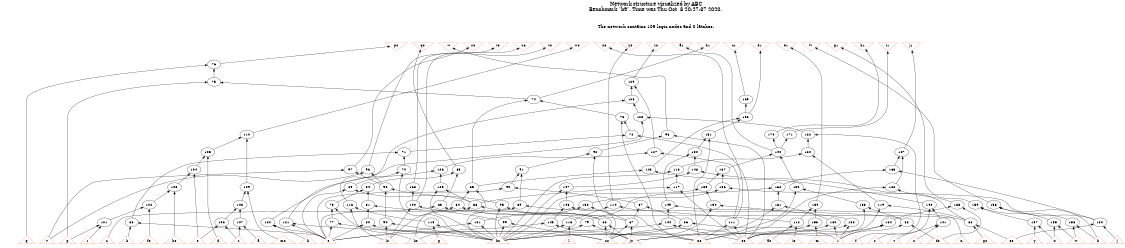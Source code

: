 # Network structure generated by ABC

digraph network {
size = "7.5,10";
center = true;
edge [dir = back];

{
  node [shape = plaintext];
  edge [style = invis];
  LevelTitle1 [label=""];
  LevelTitle2 [label=""];
  Level11 [label = ""];
  Level10 [label = ""];
  Level9 [label = ""];
  Level8 [label = ""];
  Level7 [label = ""];
  Level6 [label = ""];
  Level5 [label = ""];
  Level4 [label = ""];
  Level3 [label = ""];
  Level2 [label = ""];
  Level1 [label = ""];
  Level0 [label = ""];
  LevelTitle1 ->  LevelTitle2 ->  Level11 ->  Level10 ->  Level9 ->  Level8 ->  Level7 ->  Level6 ->  Level5 ->  Level4 ->  Level3 ->  Level2 ->  Level1 ->  Level0;
}

{
  rank = same;
  LevelTitle1;
  title1 [shape=plaintext,
          fontsize=20,
          fontname = "Times-Roman",
          label="Network structure visualized by ABC\nBenchmark \"b9\". Time was Thu Oct  8 20:27:37 2020. "
         ];
}

{
  rank = same;
  LevelTitle2;
  title2 [shape=plaintext,
          fontsize=18,
          fontname = "Times-Roman",
          label="The network contains 109 logic nodes and 0 latches.\n"
         ];
}

{
  rank = same;
  Level11;
  Node42 [label = "p0", shape = invtriangle, color = coral, fillcolor = coral];
  Node43 [label = "q0", shape = invtriangle, color = coral, fillcolor = coral];
  Node44 [label = "r0", shape = invtriangle, color = coral, fillcolor = coral];
  Node45 [label = "s0", shape = invtriangle, color = coral, fillcolor = coral];
  Node46 [label = "t0", shape = invtriangle, color = coral, fillcolor = coral];
  Node47 [label = "u0", shape = invtriangle, color = coral, fillcolor = coral];
  Node48 [label = "v0", shape = invtriangle, color = coral, fillcolor = coral];
  Node49 [label = "w0", shape = invtriangle, color = coral, fillcolor = coral];
  Node50 [label = "x0", shape = invtriangle, color = coral, fillcolor = coral];
  Node51 [label = "y0", shape = invtriangle, color = coral, fillcolor = coral];
  Node52 [label = "z0", shape = invtriangle, color = coral, fillcolor = coral];
  Node53 [label = "a1", shape = invtriangle, color = coral, fillcolor = coral];
  Node54 [label = "b1", shape = invtriangle, color = coral, fillcolor = coral];
  Node55 [label = "c1", shape = invtriangle, color = coral, fillcolor = coral];
  Node56 [label = "d1", shape = invtriangle, color = coral, fillcolor = coral];
  Node57 [label = "e1", shape = invtriangle, color = coral, fillcolor = coral];
  Node58 [label = "f1", shape = invtriangle, color = coral, fillcolor = coral];
  Node59 [label = "g1", shape = invtriangle, color = coral, fillcolor = coral];
  Node60 [label = "h1", shape = invtriangle, color = coral, fillcolor = coral];
  Node61 [label = "i1", shape = invtriangle, color = coral, fillcolor = coral];
  Node62 [label = "j1", shape = invtriangle, color = coral, fillcolor = coral];
}

{
  rank = same;
  Level10;
  Node76 [label = "76\n", shape = ellipse];
}

{
  rank = same;
  Level9;
  Node75 [label = "75\n", shape = ellipse];
  Node129 [label = "129\n", shape = ellipse];
}

{
  rank = same;
  Level8;
  Node74 [label = "74\n", shape = ellipse];
  Node128 [label = "128\n", shape = ellipse];
  Node169 [label = "169\n", shape = ellipse];
}

{
  rank = same;
  Level7;
  Node73 [label = "73\n", shape = ellipse];
  Node123 [label = "123\n", shape = ellipse];
  Node152 [label = "152\n", shape = ellipse];
}

{
  rank = same;
  Level6;
  Node72 [label = "72\n", shape = ellipse];
  Node93 [label = "93\n", shape = ellipse];
  Node110 [label = "110\n", shape = ellipse];
  Node122 [label = "122\n", shape = ellipse];
  Node151 [label = "151\n", shape = ellipse];
  Node170 [label = "170\n", shape = ellipse];
  Node171 [label = "171\n", shape = ellipse];
}

{
  rank = same;
  Level5;
  Node71 [label = "71\n", shape = ellipse];
  Node92 [label = "92\n", shape = ellipse];
  Node105 [label = "105\n", shape = ellipse];
  Node120 [label = "120\n", shape = ellipse];
  Node127 [label = "127\n", shape = ellipse];
  Node140 [label = "140\n", shape = ellipse];
  Node150 [label = "150\n", shape = ellipse];
  Node167 [label = "167\n", shape = ellipse];
}

{
  rank = same;
  Level4;
  Node70 [label = "70\n", shape = ellipse];
  Node85 [label = "85\n", shape = ellipse];
  Node91 [label = "91\n", shape = ellipse];
  Node97 [label = "97\n", shape = ellipse];
  Node98 [label = "98\n", shape = ellipse];
  Node104 [label = "104\n", shape = ellipse];
  Node118 [label = "118\n", shape = ellipse];
  Node126 [label = "126\n", shape = ellipse];
  Node137 [label = "137\n", shape = ellipse];
  Node143 [label = "143\n", shape = ellipse];
  Node148 [label = "148\n", shape = ellipse];
  Node163 [label = "163\n", shape = ellipse];
}

{
  rank = same;
  Level3;
  Node65 [label = "65\n", shape = ellipse];
  Node69 [label = "69\n", shape = ellipse];
  Node84 [label = "84\n", shape = ellipse];
  Node90 [label = "90\n", shape = ellipse];
  Node96 [label = "96\n", shape = ellipse];
  Node103 [label = "103\n", shape = ellipse];
  Node109 [label = "109\n", shape = ellipse];
  Node117 [label = "117\n", shape = ellipse];
  Node125 [label = "125\n", shape = ellipse];
  Node135 [label = "135\n", shape = ellipse];
  Node136 [label = "136\n", shape = ellipse];
  Node139 [label = "139\n", shape = ellipse];
  Node147 [label = "147\n", shape = ellipse];
  Node162 [label = "162\n", shape = ellipse];
  Node166 [label = "166\n", shape = ellipse];
  Node168 [label = "168\n", shape = ellipse];
}

{
  rank = same;
  Level2;
  Node64 [label = "64\n", shape = ellipse];
  Node68 [label = "68\n", shape = ellipse];
  Node78 [label = "78\n", shape = ellipse];
  Node81 [label = "81\n", shape = ellipse];
  Node83 [label = "83\n", shape = ellipse];
  Node87 [label = "87\n", shape = ellipse];
  Node89 [label = "89\n", shape = ellipse];
  Node95 [label = "95\n", shape = ellipse];
  Node100 [label = "100\n", shape = ellipse];
  Node102 [label = "102\n", shape = ellipse];
  Node108 [label = "108\n", shape = ellipse];
  Node114 [label = "114\n", shape = ellipse];
  Node116 [label = "116\n", shape = ellipse];
  Node119 [label = "119\n", shape = ellipse];
  Node132 [label = "132\n", shape = ellipse];
  Node134 [label = "134\n", shape = ellipse];
  Node138 [label = "138\n", shape = ellipse];
  Node142 [label = "142\n", shape = ellipse];
  Node146 [label = "146\n", shape = ellipse];
  Node149 [label = "149\n", shape = ellipse];
  Node154 [label = "154\n", shape = ellipse];
  Node156 [label = "156\n", shape = ellipse];
  Node159 [label = "159\n", shape = ellipse];
  Node161 [label = "161\n", shape = ellipse];
  Node165 [label = "165\n", shape = ellipse];
}

{
  rank = same;
  Level1;
  Node63 [label = "63\n", shape = ellipse];
  Node66 [label = "66\n", shape = ellipse];
  Node67 [label = "67\n", shape = ellipse];
  Node77 [label = "77\n", shape = ellipse];
  Node79 [label = "79\n", shape = ellipse];
  Node80 [label = "80\n", shape = ellipse];
  Node82 [label = "82\n", shape = ellipse];
  Node86 [label = "86\n", shape = ellipse];
  Node88 [label = "88\n", shape = ellipse];
  Node94 [label = "94\n", shape = ellipse];
  Node99 [label = "99\n", shape = ellipse];
  Node101 [label = "101\n", shape = ellipse];
  Node106 [label = "106\n", shape = ellipse];
  Node107 [label = "107\n", shape = ellipse];
  Node111 [label = "111\n", shape = ellipse];
  Node112 [label = "112\n", shape = ellipse];
  Node113 [label = "113\n", shape = ellipse];
  Node115 [label = "115\n", shape = ellipse];
  Node121 [label = "121\n", shape = ellipse];
  Node124 [label = "124\n", shape = ellipse];
  Node130 [label = "130\n", shape = ellipse];
  Node131 [label = "131\n", shape = ellipse];
  Node133 [label = "133\n", shape = ellipse];
  Node141 [label = "141\n", shape = ellipse];
  Node144 [label = "144\n", shape = ellipse];
  Node145 [label = "145\n", shape = ellipse];
  Node153 [label = "153\n", shape = ellipse];
  Node155 [label = "155\n", shape = ellipse];
  Node157 [label = "157\n", shape = ellipse];
  Node158 [label = "158\n", shape = ellipse];
  Node160 [label = "160\n", shape = ellipse];
  Node164 [label = "164\n", shape = ellipse];
}

{
  rank = same;
  Level0;
  Node1 [label = "a", shape = triangle, color = coral, fillcolor = coral];
  Node2 [label = "b", shape = triangle, color = coral, fillcolor = coral];
  Node3 [label = "c", shape = triangle, color = coral, fillcolor = coral];
  Node4 [label = "d", shape = triangle, color = coral, fillcolor = coral];
  Node5 [label = "e", shape = triangle, color = coral, fillcolor = coral];
  Node6 [label = "f", shape = triangle, color = coral, fillcolor = coral];
  Node7 [label = "g", shape = triangle, color = coral, fillcolor = coral];
  Node8 [label = "h", shape = triangle, color = coral, fillcolor = coral];
  Node9 [label = "i", shape = triangle, color = coral, fillcolor = coral];
  Node10 [label = "j", shape = triangle, color = coral, fillcolor = coral];
  Node11 [label = "k", shape = triangle, color = coral, fillcolor = coral];
  Node12 [label = "l", shape = triangle, color = coral, fillcolor = coral];
  Node13 [label = "m", shape = triangle, color = coral, fillcolor = coral];
  Node14 [label = "n", shape = triangle, color = coral, fillcolor = coral];
  Node15 [label = "o", shape = triangle, color = coral, fillcolor = coral];
  Node16 [label = "p", shape = triangle, color = coral, fillcolor = coral];
  Node17 [label = "q", shape = triangle, color = coral, fillcolor = coral];
  Node18 [label = "r", shape = triangle, color = coral, fillcolor = coral];
  Node19 [label = "s", shape = triangle, color = coral, fillcolor = coral];
  Node20 [label = "t", shape = triangle, color = coral, fillcolor = coral];
  Node21 [label = "u", shape = triangle, color = coral, fillcolor = coral];
  Node22 [label = "v", shape = triangle, color = coral, fillcolor = coral];
  Node23 [label = "w", shape = triangle, color = coral, fillcolor = coral];
  Node24 [label = "x", shape = triangle, color = coral, fillcolor = coral];
  Node25 [label = "y", shape = triangle, color = coral, fillcolor = coral];
  Node26 [label = "z", shape = triangle, color = coral, fillcolor = coral];
  Node27 [label = "a0", shape = triangle, color = coral, fillcolor = coral];
  Node28 [label = "b0", shape = triangle, color = coral, fillcolor = coral];
  Node29 [label = "c0", shape = triangle, color = coral, fillcolor = coral];
  Node30 [label = "d0", shape = triangle, color = coral, fillcolor = coral];
  Node31 [label = "e0", shape = triangle, color = coral, fillcolor = coral];
  Node32 [label = "f0", shape = triangle, color = coral, fillcolor = coral];
  Node33 [label = "g0", shape = triangle, color = coral, fillcolor = coral];
  Node34 [label = "h0", shape = triangle, color = coral, fillcolor = coral];
  Node35 [label = "i0", shape = triangle, color = coral, fillcolor = coral];
  Node36 [label = "j0", shape = triangle, color = coral, fillcolor = coral];
  Node37 [label = "k0", shape = triangle, color = coral, fillcolor = coral];
  Node38 [label = "l0", shape = triangle, color = coral, fillcolor = coral];
  Node39 [label = "m0", shape = triangle, color = coral, fillcolor = coral];
  Node40 [label = "n0", shape = triangle, color = coral, fillcolor = coral];
  Node41 [label = "o0", shape = triangle, color = coral, fillcolor = coral];
}

title1 -> title2 [style = invis];
title2 -> Node42 [style = invis];
title2 -> Node43 [style = invis];
title2 -> Node44 [style = invis];
title2 -> Node45 [style = invis];
title2 -> Node46 [style = invis];
title2 -> Node47 [style = invis];
title2 -> Node48 [style = invis];
title2 -> Node49 [style = invis];
title2 -> Node50 [style = invis];
title2 -> Node51 [style = invis];
title2 -> Node52 [style = invis];
title2 -> Node53 [style = invis];
title2 -> Node54 [style = invis];
title2 -> Node55 [style = invis];
title2 -> Node56 [style = invis];
title2 -> Node57 [style = invis];
title2 -> Node58 [style = invis];
title2 -> Node59 [style = invis];
title2 -> Node60 [style = invis];
title2 -> Node61 [style = invis];
title2 -> Node62 [style = invis];
Node42 -> Node43 [style = invis];
Node43 -> Node44 [style = invis];
Node44 -> Node45 [style = invis];
Node45 -> Node46 [style = invis];
Node46 -> Node47 [style = invis];
Node47 -> Node48 [style = invis];
Node48 -> Node49 [style = invis];
Node49 -> Node50 [style = invis];
Node50 -> Node51 [style = invis];
Node51 -> Node52 [style = invis];
Node52 -> Node53 [style = invis];
Node53 -> Node54 [style = invis];
Node54 -> Node55 [style = invis];
Node55 -> Node56 [style = invis];
Node56 -> Node57 [style = invis];
Node57 -> Node58 [style = invis];
Node58 -> Node59 [style = invis];
Node59 -> Node60 [style = invis];
Node60 -> Node61 [style = invis];
Node61 -> Node62 [style = invis];
Node42 -> Node76 [style = solid];
Node43 -> Node85 [style = solid];
Node44 -> Node93 [style = solid];
Node45 -> Node97 [style = solid];
Node46 -> Node98 [style = solid];
Node47 -> Node168 [style = solid];
Node48 -> Node100 [style = solid];
Node49 -> Node110 [style = solid];
Node50 -> Node111 [style = solid];
Node51 -> Node114 [style = solid];
Node52 -> Node129 [style = solid];
Node53 -> Node140 [style = solid];
Node54 -> Node74 [style = solid];
Node55 -> Node169 [style = solid];
Node56 -> Node152 [style = solid];
Node57 -> Node154 [style = solid];
Node58 -> Node156 [style = solid];
Node59 -> Node159 [style = solid];
Node60 -> Node170 [style = solid];
Node61 -> Node171 [style = solid];
Node62 -> Node167 [style = solid];
Node63 -> Node29 [style = solid];
Node63 -> Node36 [style = solid];
Node64 -> Node38 [style = solid];
Node64 -> Node63 [style = solid];
Node65 -> Node28 [style = solid];
Node65 -> Node64 [style = solid];
Node66 -> Node5 [style = solid];
Node66 -> Node11 [style = solid];
Node67 -> Node29 [style = solid];
Node67 -> Node36 [style = solid];
Node68 -> Node37 [style = solid];
Node68 -> Node67 [style = solid];
Node69 -> Node5 [style = solid];
Node69 -> Node68 [style = solid];
Node70 -> Node28 [style = solid];
Node70 -> Node69 [style = solid];
Node71 -> Node66 [style = solid];
Node71 -> Node70 [style = solid];
Node72 -> Node41 [style = solid];
Node72 -> Node71 [style = solid];
Node73 -> Node40 [style = solid];
Node73 -> Node72 [style = solid];
Node74 -> Node65 [style = solid];
Node74 -> Node73 [style = solid];
Node75 -> Node16 [style = solid];
Node75 -> Node74 [style = solid];
Node76 -> Node17 [style = solid];
Node76 -> Node75 [style = solid];
Node77 -> Node5 [style = solid];
Node77 -> Node28 [style = solid];
Node78 -> Node37 [style = solid];
Node78 -> Node77 [style = solid];
Node79 -> Node28 [style = solid];
Node79 -> Node36 [style = solid];
Node80 -> Node5 [style = solid];
Node80 -> Node29 [style = solid];
Node81 -> Node79 [style = solid];
Node81 -> Node80 [style = solid];
Node82 -> Node31 [style = solid];
Node82 -> Node33 [style = solid];
Node83 -> Node5 [style = solid];
Node83 -> Node82 [style = solid];
Node84 -> Node78 [style = solid];
Node84 -> Node81 [style = solid];
Node85 -> Node83 [style = solid];
Node85 -> Node84 [style = solid];
Node86 -> Node9 [style = solid];
Node86 -> Node28 [style = solid];
Node87 -> Node67 [style = solid];
Node87 -> Node86 [style = solid];
Node88 -> Node9 [style = solid];
Node88 -> Node30 [style = solid];
Node89 -> Node3 [style = solid];
Node89 -> Node88 [style = solid];
Node90 -> Node5 [style = solid];
Node90 -> Node87 [style = solid];
Node91 -> Node89 [style = solid];
Node91 -> Node90 [style = solid];
Node92 -> Node40 [style = solid];
Node92 -> Node91 [style = solid];
Node93 -> Node41 [style = solid];
Node93 -> Node92 [style = solid];
Node94 -> Node28 [style = solid];
Node94 -> Node38 [style = solid];
Node95 -> Node28 [style = solid];
Node95 -> Node63 [style = solid];
Node96 -> Node94 [style = solid];
Node96 -> Node95 [style = solid];
Node97 -> Node22 [style = solid];
Node97 -> Node96 [style = solid];
Node98 -> Node22 [style = solid];
Node98 -> Node96 [style = solid];
Node99 -> Node28 [style = solid];
Node99 -> Node29 [style = solid];
Node100 -> Node38 [style = solid];
Node100 -> Node99 [style = solid];
Node101 -> Node16 [style = solid];
Node101 -> Node18 [style = solid];
Node102 -> Node32 [style = solid];
Node102 -> Node101 [style = solid];
Node103 -> Node34 [style = solid];
Node103 -> Node102 [style = solid];
Node104 -> Node15 [style = solid];
Node104 -> Node103 [style = solid];
Node105 -> Node4 [style = solid];
Node105 -> Node104 [style = solid];
Node106 -> Node15 [style = solid];
Node106 -> Node26 [style = solid];
Node107 -> Node1 [style = solid];
Node107 -> Node26 [style = solid];
Node108 -> Node106 [style = solid];
Node108 -> Node107 [style = solid];
Node109 -> Node39 [style = solid];
Node109 -> Node108 [style = solid];
Node110 -> Node105 [style = solid];
Node110 -> Node109 [style = solid];
Node111 -> Node40 [style = solid];
Node111 -> Node41 [style = solid];
Node112 -> Node27 [style = solid];
Node112 -> Node35 [style = solid];
Node113 -> Node12 [style = solid];
Node113 -> Node28 [style = solid];
Node114 -> Node112 [style = solid];
Node114 -> Node113 [style = solid];
Node115 -> Node7 [style = solid];
Node115 -> Node28 [style = solid];
Node116 -> Node38 [style = solid];
Node116 -> Node115 [style = solid];
Node117 -> Node41 [style = solid];
Node117 -> Node68 [style = solid];
Node118 -> Node28 [style = solid];
Node118 -> Node117 [style = solid];
Node119 -> Node41 [style = solid];
Node119 -> Node82 [style = solid];
Node120 -> Node118 [style = solid];
Node120 -> Node119 [style = solid];
Node121 -> Node5 [style = solid];
Node121 -> Node40 [style = solid];
Node122 -> Node6 [style = solid];
Node122 -> Node120 [style = solid];
Node123 -> Node121 [style = solid];
Node123 -> Node122 [style = solid];
Node124 -> Node5 [style = solid];
Node124 -> Node8 [style = solid];
Node125 -> Node28 [style = solid];
Node125 -> Node68 [style = solid];
Node126 -> Node124 [style = solid];
Node126 -> Node125 [style = solid];
Node127 -> Node111 [style = solid];
Node127 -> Node126 [style = solid];
Node128 -> Node116 [style = solid];
Node128 -> Node123 [style = solid];
Node129 -> Node127 [style = solid];
Node129 -> Node128 [style = solid];
Node130 -> Node10 [style = solid];
Node130 -> Node31 [style = solid];
Node131 -> Node5 [style = solid];
Node131 -> Node28 [style = solid];
Node132 -> Node67 [style = solid];
Node132 -> Node131 [style = solid];
Node133 -> Node9 [style = solid];
Node133 -> Node36 [style = solid];
Node134 -> Node29 [style = solid];
Node134 -> Node133 [style = solid];
Node135 -> Node28 [style = solid];
Node135 -> Node134 [style = solid];
Node136 -> Node130 [style = solid];
Node136 -> Node132 [style = solid];
Node137 -> Node135 [style = solid];
Node137 -> Node136 [style = solid];
Node138 -> Node41 [style = solid];
Node138 -> Node88 [style = solid];
Node139 -> Node40 [style = solid];
Node139 -> Node138 [style = solid];
Node140 -> Node137 [style = solid];
Node140 -> Node139 [style = solid];
Node141 -> Node20 [style = solid];
Node141 -> Node21 [style = solid];
Node142 -> Node19 [style = solid];
Node142 -> Node141 [style = solid];
Node143 -> Node65 [style = solid];
Node143 -> Node142 [style = solid];
Node144 -> Node5 [style = solid];
Node144 -> Node41 [style = solid];
Node145 -> Node36 [style = solid];
Node145 -> Node37 [style = solid];
Node146 -> Node29 [style = solid];
Node146 -> Node145 [style = solid];
Node147 -> Node28 [style = solid];
Node147 -> Node146 [style = solid];
Node148 -> Node82 [style = solid];
Node148 -> Node147 [style = solid];
Node149 -> Node14 [style = solid];
Node149 -> Node144 [style = solid];
Node150 -> Node148 [style = solid];
Node150 -> Node149 [style = solid];
Node151 -> Node40 [style = solid];
Node151 -> Node150 [style = solid];
Node152 -> Node143 [style = solid];
Node152 -> Node151 [style = solid];
Node153 -> Node13 [style = solid];
Node153 -> Node28 [style = solid];
Node154 -> Node112 [style = solid];
Node154 -> Node153 [style = solid];
Node155 -> Node23 [style = solid];
Node155 -> Node24 [style = solid];
Node156 -> Node2 [style = solid];
Node156 -> Node155 [style = solid];
Node157 -> Node24 [style = solid];
Node157 -> Node25 [style = solid];
Node158 -> Node2 [style = solid];
Node158 -> Node23 [style = solid];
Node159 -> Node157 [style = solid];
Node159 -> Node158 [style = solid];
Node160 -> Node9 [style = solid];
Node160 -> Node29 [style = solid];
Node161 -> Node36 [style = solid];
Node161 -> Node160 [style = solid];
Node162 -> Node79 [style = solid];
Node162 -> Node161 [style = solid];
Node163 -> Node130 [style = solid];
Node163 -> Node162 [style = solid];
Node164 -> Node9 [style = solid];
Node164 -> Node41 [style = solid];
Node165 -> Node30 [style = solid];
Node165 -> Node164 [style = solid];
Node166 -> Node40 [style = solid];
Node166 -> Node165 [style = solid];
Node167 -> Node163 [style = solid];
Node167 -> Node166 [style = solid];
Node168 -> Node100 [style = solid];
Node169 -> Node152 [style = solid];
Node170 -> Node140 [style = solid];
Node171 -> Node140 [style = solid];
}

